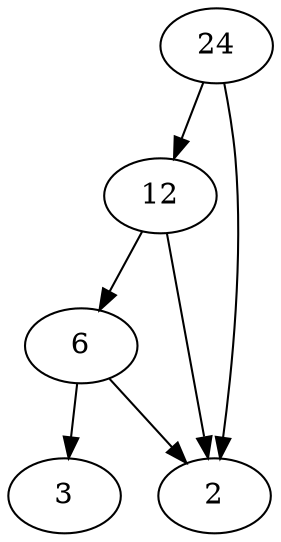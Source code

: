 digraph {
	a [label=24]
	b [label=12]
	c [label=2]
	d [label=6]
	e [label=3]
	a -> b
	a -> c
	b -> d
	b -> c
	d -> e
	d -> c
}
